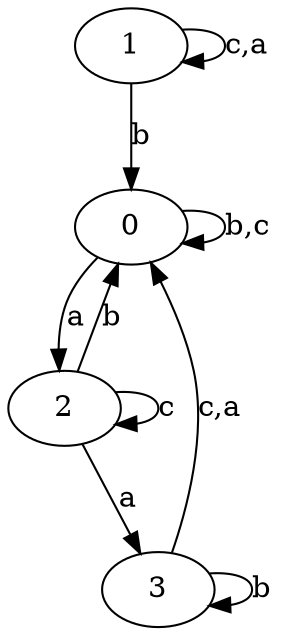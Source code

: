 digraph {
 ranksep=0.5;
 d2tdocpreamble = "\usetikzlibrary{automata}";
 d2tfigpreamble = "\tikzstyle{every state}= [ draw=blue!50,very thick,fill=blue!20]  \tikzstyle{auto}= [fill=white]";
 node [style="state"];
 edge [lblstyle="auto",topath="bend right", len=4  ]
  "0" [label="0",];
  "1" [label="1",style = "state, initial"];
  "2" [label="2",style = "state, accepting"];
  "3" [label="3",];
  "0" -> "0" [label="b,c",topath="loop above"];
  "0" -> "2" [label="a"];
  "1" -> "0" [label="b"];
  "1" -> "1" [label="c,a",topath="loop above"];
  "2" -> "0" [label="b"];
  "2" -> "2" [label="c",topath="loop above"];
  "2" -> "3" [label="a"];
  "3" -> "0" [label="c,a"];
  "3" -> "3" [label="b",topath="loop above"];
}